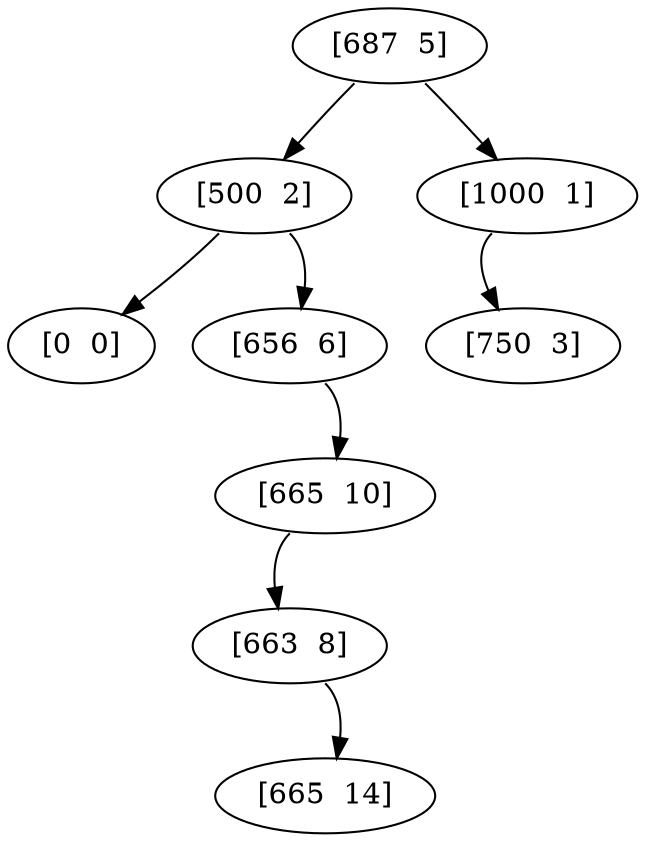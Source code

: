 digraph G {
"[687  5]" -> "[500  2]"[tailport=sw];
"[687  5]" -> "[1000  1]"[tailport=se];
"[500  2]" -> "[0  0]"[tailport=sw];
"[500  2]" -> "[656  6]"[tailport=se];
"[1000  1]" -> "[750  3]"[tailport=sw];
"[656  6]" -> "[665  10]"[tailport=se];
"[665  10]" -> "[663  8]"[tailport=sw];
"[663  8]" -> "[665  14]"[tailport=se];
}
